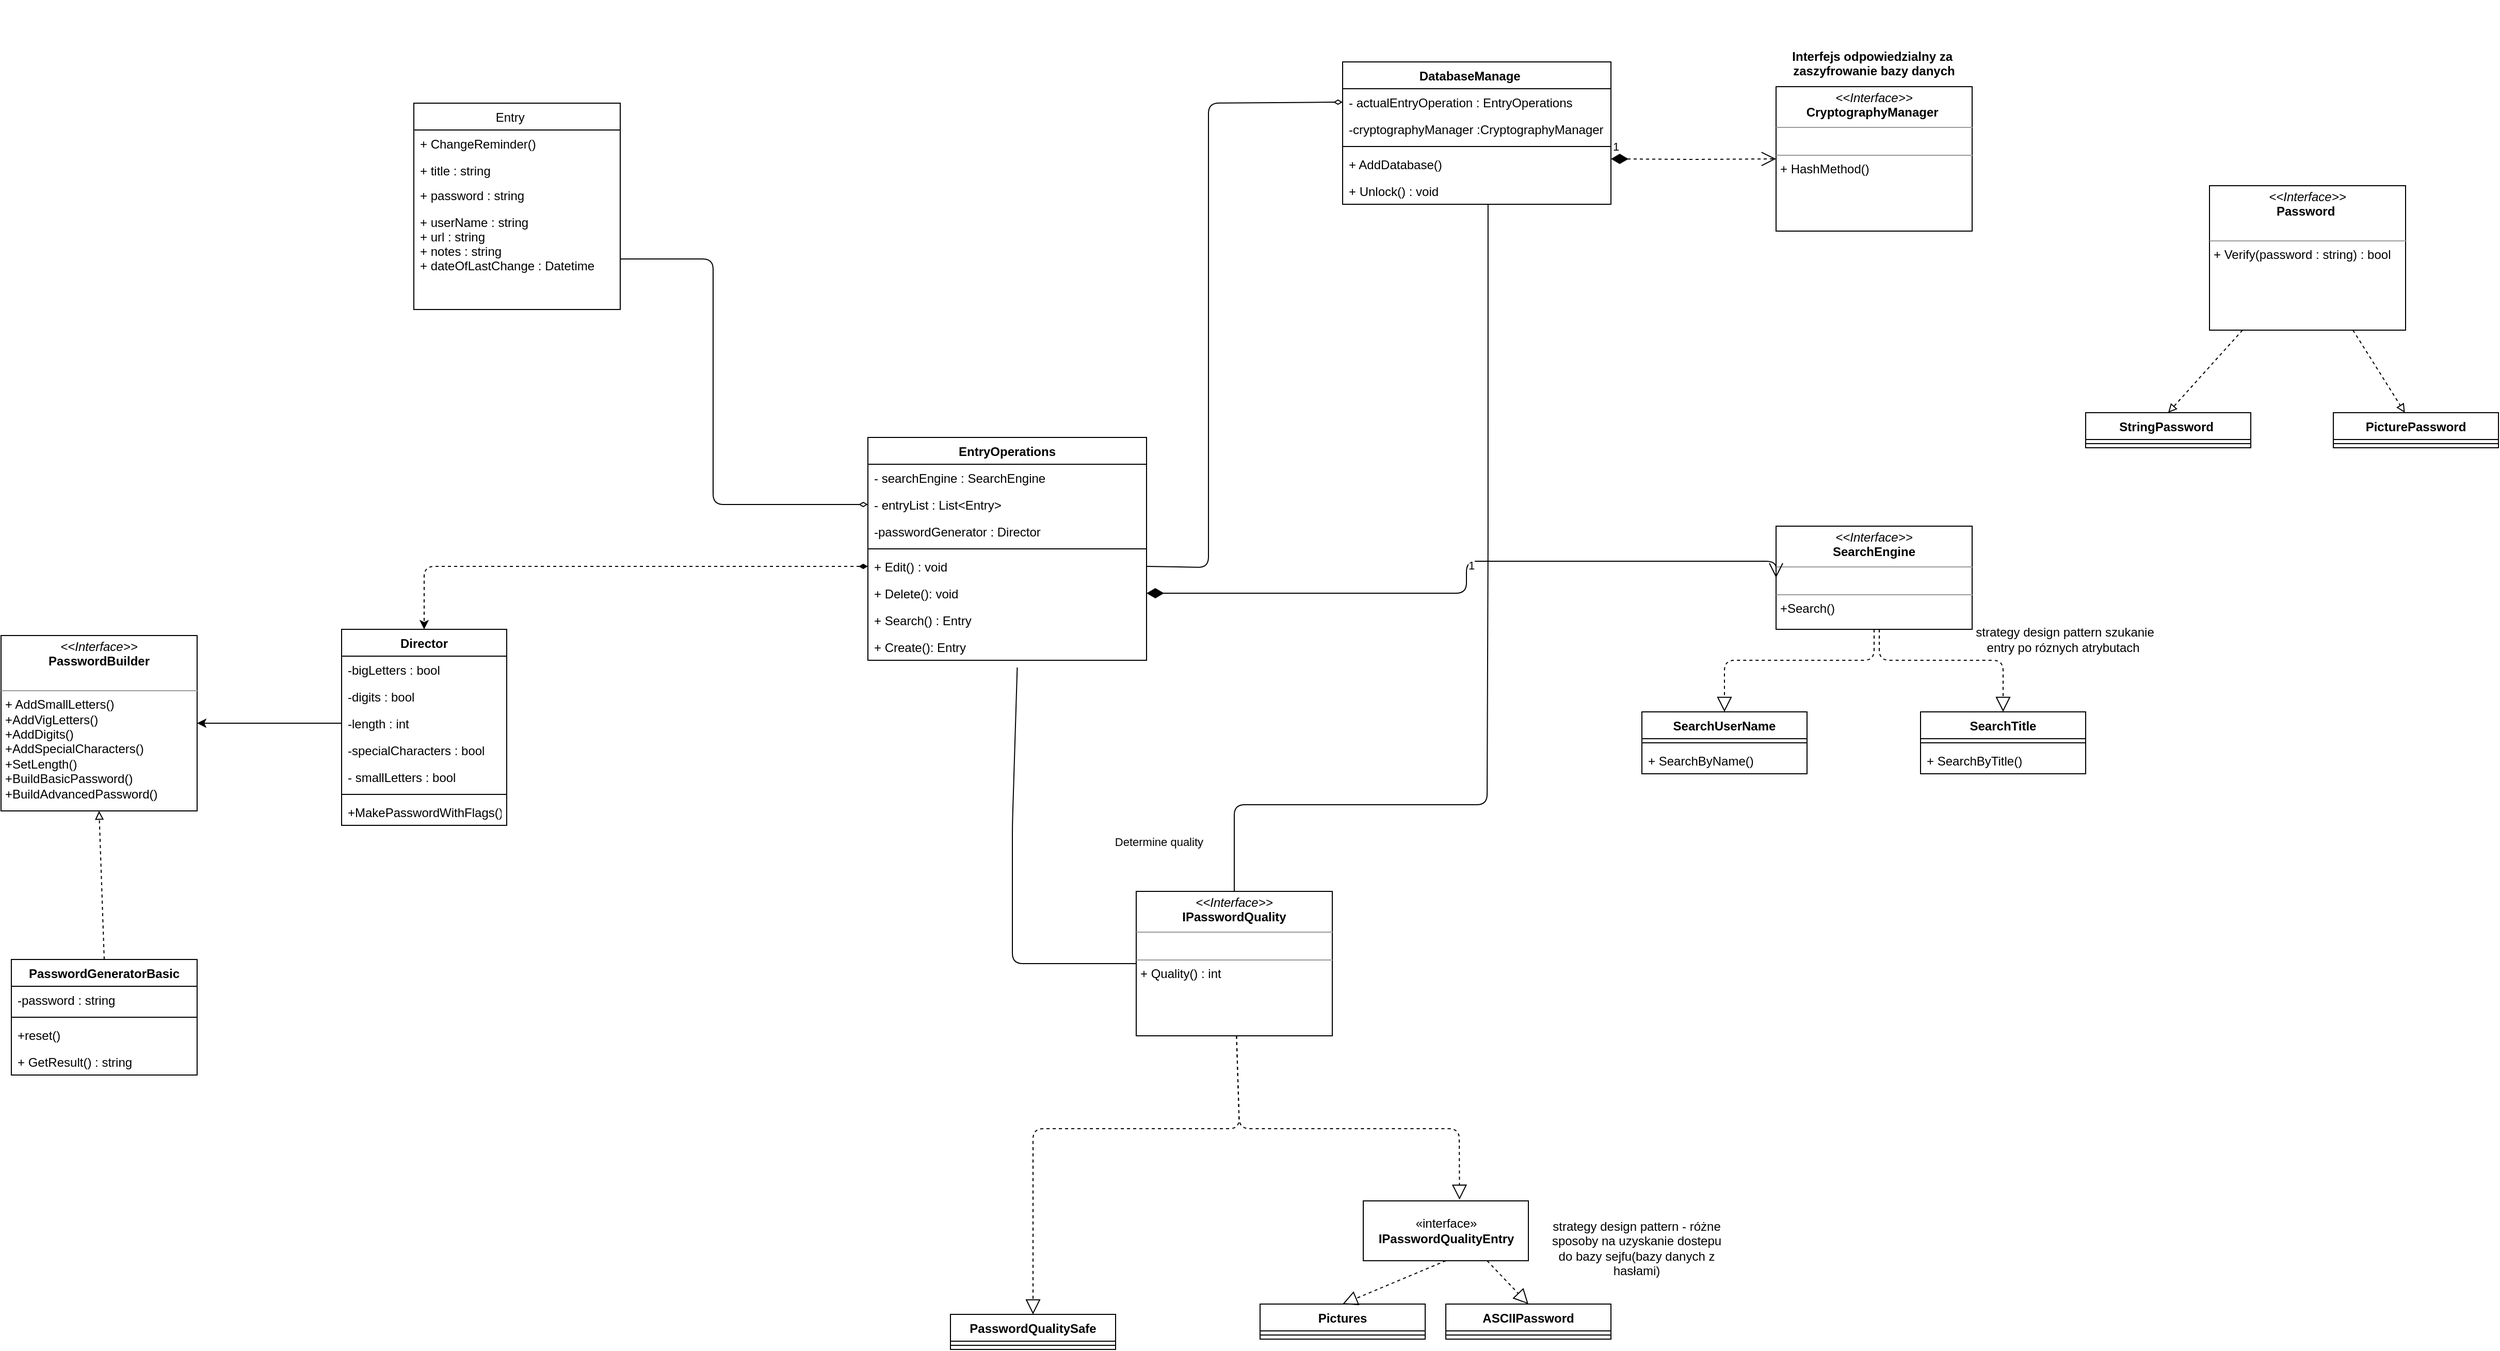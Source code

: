 <mxfile>
    <diagram id="n0T4ovBSpkRr5KuN8xxn" name="Page-1">
        <mxGraphModel dx="1094" dy="750" grid="1" gridSize="10" guides="0" tooltips="1" connect="1" arrows="1" fold="1" page="1" pageScale="1" pageWidth="3300" pageHeight="4681" math="0" shadow="0">
            <root>
                <mxCell id="0"/>
                <mxCell id="1" parent="0"/>
                <mxCell id="28" value="EntryOperations" style="swimlane;fontStyle=1;align=center;verticalAlign=top;childLayout=stackLayout;horizontal=1;startSize=26;horizontalStack=0;resizeParent=1;resizeParentMax=0;resizeLast=0;collapsible=1;marginBottom=0;spacingBottom=1;" parent="1" vertex="1">
                    <mxGeometry x="1590" y="824" width="270" height="216" as="geometry"/>
                </mxCell>
                <mxCell id="118" value="- searchEngine : SearchEngine&#10;" style="text;strokeColor=none;fillColor=none;align=left;verticalAlign=top;spacingLeft=4;spacingRight=4;overflow=hidden;rotatable=0;points=[[0,0.5],[1,0.5]];portConstraint=eastwest;" parent="28" vertex="1">
                    <mxGeometry y="26" width="270" height="26" as="geometry"/>
                </mxCell>
                <mxCell id="121" value="- entryList : List&lt;Entry&gt;" style="text;strokeColor=none;fillColor=none;align=left;verticalAlign=top;spacingLeft=4;spacingRight=4;overflow=hidden;rotatable=0;points=[[0,0.5],[1,0.5]];portConstraint=eastwest;" parent="28" vertex="1">
                    <mxGeometry y="52" width="270" height="26" as="geometry"/>
                </mxCell>
                <mxCell id="151" value="-passwordGenerator : Director&#10;" style="text;strokeColor=none;fillColor=none;align=left;verticalAlign=top;spacingLeft=4;spacingRight=4;overflow=hidden;rotatable=0;points=[[0,0.5],[1,0.5]];portConstraint=eastwest;" parent="28" vertex="1">
                    <mxGeometry y="78" width="270" height="26" as="geometry"/>
                </mxCell>
                <mxCell id="30" value="" style="line;strokeWidth=1;fillColor=none;align=left;verticalAlign=middle;spacingTop=-1;spacingLeft=3;spacingRight=3;rotatable=0;labelPosition=right;points=[];portConstraint=eastwest;strokeColor=inherit;" parent="28" vertex="1">
                    <mxGeometry y="104" width="270" height="8" as="geometry"/>
                </mxCell>
                <mxCell id="31" value="+ Edit() : void    " style="text;strokeColor=none;fillColor=none;align=left;verticalAlign=top;spacingLeft=4;spacingRight=4;overflow=hidden;rotatable=0;points=[[0,0.5],[1,0.5]];portConstraint=eastwest;" parent="28" vertex="1">
                    <mxGeometry y="112" width="270" height="26" as="geometry"/>
                </mxCell>
                <mxCell id="37" value="+ Delete(): void    " style="text;strokeColor=none;fillColor=none;align=left;verticalAlign=top;spacingLeft=4;spacingRight=4;overflow=hidden;rotatable=0;points=[[0,0.5],[1,0.5]];portConstraint=eastwest;" parent="28" vertex="1">
                    <mxGeometry y="138" width="270" height="26" as="geometry"/>
                </mxCell>
                <mxCell id="117" value="+ Search() : Entry " style="text;strokeColor=none;fillColor=none;align=left;verticalAlign=top;spacingLeft=4;spacingRight=4;overflow=hidden;rotatable=0;points=[[0,0.5],[1,0.5]];portConstraint=eastwest;" parent="28" vertex="1">
                    <mxGeometry y="164" width="270" height="26" as="geometry"/>
                </mxCell>
                <mxCell id="38" value="+ Create(): Entry" style="text;strokeColor=none;fillColor=none;align=left;verticalAlign=top;spacingLeft=4;spacingRight=4;overflow=hidden;rotatable=0;points=[[0,0.5],[1,0.5]];portConstraint=eastwest;" parent="28" vertex="1">
                    <mxGeometry y="190" width="270" height="26" as="geometry"/>
                </mxCell>
                <object label="Entry    " notes="" id="6">
                    <mxCell style="swimlane;fontStyle=0;childLayout=stackLayout;horizontal=1;startSize=26;fillColor=none;horizontalStack=0;resizeParent=1;resizeParentMax=0;resizeLast=0;collapsible=1;marginBottom=0;" parent="1" vertex="1">
                        <mxGeometry x="1150" y="500" width="200" height="200" as="geometry"/>
                    </mxCell>
                </object>
                <mxCell id="132" value="+ ChangeReminder()" style="text;strokeColor=none;fillColor=none;align=left;verticalAlign=top;spacingLeft=4;spacingRight=4;overflow=hidden;rotatable=0;points=[[0,0.5],[1,0.5]];portConstraint=eastwest;" parent="6" vertex="1">
                    <mxGeometry y="26" width="200" height="26" as="geometry"/>
                </mxCell>
                <mxCell id="7" value="+ title : string&#10;&#10;" style="text;strokeColor=none;fillColor=none;align=left;verticalAlign=top;spacingLeft=4;spacingRight=4;overflow=hidden;rotatable=0;points=[[0,0.5],[1,0.5]];portConstraint=eastwest;" parent="6" vertex="1">
                    <mxGeometry y="52" width="200" height="24" as="geometry"/>
                </mxCell>
                <mxCell id="8" value="+ password : string&#10;&#10;" style="text;strokeColor=none;fillColor=none;align=left;verticalAlign=top;spacingLeft=4;spacingRight=4;overflow=hidden;rotatable=0;points=[[0,0.5],[1,0.5]];portConstraint=eastwest;" parent="6" vertex="1">
                    <mxGeometry y="76" width="200" height="26" as="geometry"/>
                </mxCell>
                <mxCell id="9" value="+ userName : string&#10;+ url : string&#10;+ notes : string&#10;+ dateOfLastChange : Datetime" style="text;strokeColor=none;fillColor=none;align=left;verticalAlign=top;spacingLeft=4;spacingRight=4;overflow=hidden;rotatable=0;points=[[0,0.5],[1,0.5]];portConstraint=eastwest;" parent="6" vertex="1">
                    <mxGeometry y="102" width="200" height="98" as="geometry"/>
                </mxCell>
                <mxCell id="39" value="DatabaseManage    " style="swimlane;fontStyle=1;align=center;verticalAlign=top;childLayout=stackLayout;horizontal=1;startSize=26;horizontalStack=0;resizeParent=1;resizeParentMax=0;resizeLast=0;collapsible=1;marginBottom=0;gradientColor=none;" parent="1" vertex="1">
                    <mxGeometry x="2050" y="460" width="260" height="138" as="geometry"/>
                </mxCell>
                <mxCell id="130" value="- actualEntryOperation : EntryOperations " style="text;strokeColor=none;fillColor=none;align=left;verticalAlign=top;spacingLeft=4;spacingRight=4;overflow=hidden;rotatable=0;points=[[0,0.5],[1,0.5]];portConstraint=eastwest;" parent="39" vertex="1">
                    <mxGeometry y="26" width="260" height="26" as="geometry"/>
                </mxCell>
                <mxCell id="149" value="-cryptographyManager :CryptographyManager&#10; " style="text;strokeColor=none;fillColor=none;align=left;verticalAlign=top;spacingLeft=4;spacingRight=4;overflow=hidden;rotatable=0;points=[[0,0.5],[1,0.5]];portConstraint=eastwest;" parent="39" vertex="1">
                    <mxGeometry y="52" width="260" height="26" as="geometry"/>
                </mxCell>
                <mxCell id="41" value="" style="line;strokeWidth=1;fillColor=none;align=left;verticalAlign=middle;spacingTop=-1;spacingLeft=3;spacingRight=3;rotatable=0;labelPosition=right;points=[];portConstraint=eastwest;strokeColor=inherit;" parent="39" vertex="1">
                    <mxGeometry y="78" width="260" height="8" as="geometry"/>
                </mxCell>
                <mxCell id="42" value="+ AddDatabase() " style="text;strokeColor=none;fillColor=none;align=left;verticalAlign=top;spacingLeft=4;spacingRight=4;overflow=hidden;rotatable=0;points=[[0,0.5],[1,0.5]];portConstraint=eastwest;" parent="39" vertex="1">
                    <mxGeometry y="86" width="260" height="26" as="geometry"/>
                </mxCell>
                <mxCell id="45" value="+ Unlock() : void" style="text;strokeColor=none;fillColor=none;align=left;verticalAlign=top;spacingLeft=4;spacingRight=4;overflow=hidden;rotatable=0;points=[[0,0.5],[1,0.5]];portConstraint=eastwest;" parent="39" vertex="1">
                    <mxGeometry y="112" width="260" height="26" as="geometry"/>
                </mxCell>
                <mxCell id="192" style="edgeStyle=none;html=1;exitX=0;exitY=0.5;exitDx=0;exitDy=0;entryX=0.536;entryY=1.269;entryDx=0;entryDy=0;entryPerimeter=0;endArrow=none;endFill=0;" parent="1" source="56" target="38" edge="1">
                    <mxGeometry relative="1" as="geometry">
                        <Array as="points">
                            <mxPoint x="1730" y="1334"/>
                            <mxPoint x="1730" y="1200"/>
                        </Array>
                    </mxGeometry>
                </mxCell>
                <mxCell id="56" value="&lt;p style=&quot;margin:0px;margin-top:4px;text-align:center;&quot;&gt;&lt;i&gt;&amp;lt;&amp;lt;Interface&amp;gt;&amp;gt;&lt;/i&gt;&lt;br&gt;&lt;b&gt;IPasswordQuality&lt;/b&gt;&lt;/p&gt;&lt;hr size=&quot;1&quot;&gt;&lt;p style=&quot;margin:0px;margin-left:4px;&quot;&gt;&lt;br&gt;&lt;/p&gt;&lt;hr size=&quot;1&quot;&gt;&lt;p style=&quot;margin:0px;margin-left:4px;&quot;&gt;+ Quality() : int&lt;br&gt;&lt;/p&gt;" style="verticalAlign=top;align=left;overflow=fill;fontSize=12;fontFamily=Helvetica;html=1;gradientColor=none;" parent="1" vertex="1">
                    <mxGeometry x="1850" y="1264" width="190" height="140" as="geometry"/>
                </mxCell>
                <mxCell id="57" value="PasswordQualitySafe" style="swimlane;fontStyle=1;align=center;verticalAlign=top;childLayout=stackLayout;horizontal=1;startSize=26;horizontalStack=0;resizeParent=1;resizeParentMax=0;resizeLast=0;collapsible=1;marginBottom=0;gradientColor=none;" parent="1" vertex="1">
                    <mxGeometry x="1670" y="1674" width="160" height="34" as="geometry"/>
                </mxCell>
                <mxCell id="59" value="" style="line;strokeWidth=1;fillColor=none;align=left;verticalAlign=middle;spacingTop=-1;spacingLeft=3;spacingRight=3;rotatable=0;labelPosition=right;points=[];portConstraint=eastwest;strokeColor=inherit;" parent="57" vertex="1">
                    <mxGeometry y="26" width="160" height="8" as="geometry"/>
                </mxCell>
                <mxCell id="64" value="" style="endArrow=block;dashed=1;endFill=0;endSize=12;html=1;" parent="1" source="56" target="57" edge="1">
                    <mxGeometry width="160" relative="1" as="geometry">
                        <mxPoint x="1870" y="1434" as="sourcePoint"/>
                        <mxPoint x="2030" y="1434" as="targetPoint"/>
                        <Array as="points">
                            <mxPoint x="1950" y="1494"/>
                            <mxPoint x="1750" y="1494"/>
                        </Array>
                    </mxGeometry>
                </mxCell>
                <mxCell id="65" value="«interface»&lt;br&gt;&lt;b&gt;IPasswordQualityEntry&lt;/b&gt;" style="html=1;gradientColor=none;" parent="1" vertex="1">
                    <mxGeometry x="2070" y="1564" width="160" height="58" as="geometry"/>
                </mxCell>
                <mxCell id="66" value="" style="endArrow=block;dashed=1;endFill=0;endSize=12;html=1;entryX=0.583;entryY=-0.021;entryDx=0;entryDy=0;entryPerimeter=0;" parent="1" source="56" target="65" edge="1">
                    <mxGeometry width="160" relative="1" as="geometry">
                        <mxPoint x="1950" y="1414" as="sourcePoint"/>
                        <mxPoint x="2030" y="1534" as="targetPoint"/>
                        <Array as="points">
                            <mxPoint x="1950" y="1494"/>
                            <mxPoint x="2070" y="1494"/>
                            <mxPoint x="2163" y="1494"/>
                        </Array>
                    </mxGeometry>
                </mxCell>
                <mxCell id="67" value="Pictures" style="swimlane;fontStyle=1;align=center;verticalAlign=top;childLayout=stackLayout;horizontal=1;startSize=26;horizontalStack=0;resizeParent=1;resizeParentMax=0;resizeLast=0;collapsible=1;marginBottom=0;gradientColor=none;" parent="1" vertex="1">
                    <mxGeometry x="1970" y="1664" width="160" height="34" as="geometry"/>
                </mxCell>
                <mxCell id="69" value="" style="line;strokeWidth=1;fillColor=none;align=left;verticalAlign=middle;spacingTop=-1;spacingLeft=3;spacingRight=3;rotatable=0;labelPosition=right;points=[];portConstraint=eastwest;strokeColor=inherit;" parent="67" vertex="1">
                    <mxGeometry y="26" width="160" height="8" as="geometry"/>
                </mxCell>
                <mxCell id="71" value="ASCIIPassword&#10;" style="swimlane;fontStyle=1;align=center;verticalAlign=top;childLayout=stackLayout;horizontal=1;startSize=26;horizontalStack=0;resizeParent=1;resizeParentMax=0;resizeLast=0;collapsible=1;marginBottom=0;gradientColor=none;" parent="1" vertex="1">
                    <mxGeometry x="2150" y="1664" width="160" height="34" as="geometry"/>
                </mxCell>
                <mxCell id="73" value="" style="line;strokeWidth=1;fillColor=none;align=left;verticalAlign=middle;spacingTop=-1;spacingLeft=3;spacingRight=3;rotatable=0;labelPosition=right;points=[];portConstraint=eastwest;strokeColor=inherit;" parent="71" vertex="1">
                    <mxGeometry y="26" width="160" height="8" as="geometry"/>
                </mxCell>
                <mxCell id="75" value="" style="endArrow=block;dashed=1;endFill=0;endSize=12;html=1;exitX=0.5;exitY=1;exitDx=0;exitDy=0;entryX=0.5;entryY=0;entryDx=0;entryDy=0;" parent="1" source="65" target="67" edge="1">
                    <mxGeometry width="160" relative="1" as="geometry">
                        <mxPoint x="1870" y="1634" as="sourcePoint"/>
                        <mxPoint x="2030" y="1634" as="targetPoint"/>
                    </mxGeometry>
                </mxCell>
                <mxCell id="76" value="" style="endArrow=block;dashed=1;endFill=0;endSize=12;html=1;exitX=0.75;exitY=1;exitDx=0;exitDy=0;entryX=0.5;entryY=0;entryDx=0;entryDy=0;" parent="1" source="65" target="71" edge="1">
                    <mxGeometry width="160" relative="1" as="geometry">
                        <mxPoint x="1870" y="1634" as="sourcePoint"/>
                        <mxPoint x="2030" y="1634" as="targetPoint"/>
                        <Array as="points"/>
                    </mxGeometry>
                </mxCell>
                <mxCell id="77" value="" style="endArrow=none;html=1;edgeStyle=orthogonalEdgeStyle;exitX=0.542;exitY=0.981;exitDx=0;exitDy=0;exitPerimeter=0;entryX=0.5;entryY=0;entryDx=0;entryDy=0;" parent="1" source="45" target="56" edge="1">
                    <mxGeometry relative="1" as="geometry">
                        <mxPoint x="2220" y="690" as="sourcePoint"/>
                        <mxPoint x="1820" y="1210" as="targetPoint"/>
                        <Array as="points">
                            <mxPoint x="2191" y="931"/>
                            <mxPoint x="2190" y="931"/>
                            <mxPoint x="2190" y="1180"/>
                            <mxPoint x="1945" y="1180"/>
                        </Array>
                    </mxGeometry>
                </mxCell>
                <mxCell id="79" value="Determine quality" style="edgeLabel;resizable=0;html=1;align=right;verticalAlign=bottom;gradientColor=none;" parent="77" connectable="0" vertex="1">
                    <mxGeometry x="1" relative="1" as="geometry">
                        <mxPoint x="-30" y="-40" as="offset"/>
                    </mxGeometry>
                </mxCell>
                <mxCell id="88" value="&lt;p style=&quot;margin:0px;margin-top:4px;text-align:center;&quot;&gt;&lt;i&gt;&amp;lt;&amp;lt;Interface&amp;gt;&amp;gt;&lt;/i&gt;&lt;br&gt;&lt;b&gt;SearchEngine&lt;/b&gt;&lt;/p&gt;&lt;hr size=&quot;1&quot;&gt;&lt;p style=&quot;margin:0px;margin-left:4px;&quot;&gt;&lt;br&gt;&lt;/p&gt;&lt;hr size=&quot;1&quot;&gt;&lt;p style=&quot;margin:0px;margin-left:4px;&quot;&gt;+Search()&lt;/p&gt;" style="verticalAlign=top;align=left;overflow=fill;fontSize=12;fontFamily=Helvetica;html=1;gradientColor=none;" parent="1" vertex="1">
                    <mxGeometry x="2470" y="910" width="190" height="100" as="geometry"/>
                </mxCell>
                <mxCell id="89" value="SearchUserName&#10;" style="swimlane;fontStyle=1;align=center;verticalAlign=top;childLayout=stackLayout;horizontal=1;startSize=26;horizontalStack=0;resizeParent=1;resizeParentMax=0;resizeLast=0;collapsible=1;marginBottom=0;gradientColor=none;" parent="1" vertex="1">
                    <mxGeometry x="2340" y="1090" width="160" height="60" as="geometry"/>
                </mxCell>
                <mxCell id="91" value="" style="line;strokeWidth=1;fillColor=none;align=left;verticalAlign=middle;spacingTop=-1;spacingLeft=3;spacingRight=3;rotatable=0;labelPosition=right;points=[];portConstraint=eastwest;strokeColor=inherit;" parent="89" vertex="1">
                    <mxGeometry y="26" width="160" height="8" as="geometry"/>
                </mxCell>
                <mxCell id="92" value="+ SearchByName() " style="text;strokeColor=none;fillColor=none;align=left;verticalAlign=top;spacingLeft=4;spacingRight=4;overflow=hidden;rotatable=0;points=[[0,0.5],[1,0.5]];portConstraint=eastwest;" parent="89" vertex="1">
                    <mxGeometry y="34" width="160" height="26" as="geometry"/>
                </mxCell>
                <mxCell id="93" value="SearchTitle" style="swimlane;fontStyle=1;align=center;verticalAlign=top;childLayout=stackLayout;horizontal=1;startSize=26;horizontalStack=0;resizeParent=1;resizeParentMax=0;resizeLast=0;collapsible=1;marginBottom=0;gradientColor=none;" parent="1" vertex="1">
                    <mxGeometry x="2610" y="1090" width="160" height="60" as="geometry"/>
                </mxCell>
                <mxCell id="95" value="" style="line;strokeWidth=1;fillColor=none;align=left;verticalAlign=middle;spacingTop=-1;spacingLeft=3;spacingRight=3;rotatable=0;labelPosition=right;points=[];portConstraint=eastwest;strokeColor=inherit;" parent="93" vertex="1">
                    <mxGeometry y="26" width="160" height="8" as="geometry"/>
                </mxCell>
                <mxCell id="96" value="+ SearchByTitle()" style="text;strokeColor=none;fillColor=none;align=left;verticalAlign=top;spacingLeft=4;spacingRight=4;overflow=hidden;rotatable=0;points=[[0,0.5],[1,0.5]];portConstraint=eastwest;" parent="93" vertex="1">
                    <mxGeometry y="34" width="160" height="26" as="geometry"/>
                </mxCell>
                <mxCell id="97" value="" style="endArrow=block;dashed=1;endFill=0;endSize=12;html=1;exitX=0.5;exitY=1;exitDx=0;exitDy=0;entryX=0.5;entryY=0;entryDx=0;entryDy=0;" parent="1" source="88" target="89" edge="1">
                    <mxGeometry width="160" relative="1" as="geometry">
                        <mxPoint x="2460" y="1070" as="sourcePoint"/>
                        <mxPoint x="2620" y="1070" as="targetPoint"/>
                        <Array as="points">
                            <mxPoint x="2565" y="1040"/>
                            <mxPoint x="2500" y="1040"/>
                            <mxPoint x="2420" y="1040"/>
                        </Array>
                    </mxGeometry>
                </mxCell>
                <mxCell id="98" value="" style="endArrow=block;dashed=1;endFill=0;endSize=12;html=1;entryX=0.5;entryY=0;entryDx=0;entryDy=0;" parent="1" target="93" edge="1">
                    <mxGeometry width="160" relative="1" as="geometry">
                        <mxPoint x="2570" y="1010" as="sourcePoint"/>
                        <mxPoint x="2730" y="1040" as="targetPoint"/>
                        <Array as="points">
                            <mxPoint x="2570" y="1040"/>
                            <mxPoint x="2690" y="1040"/>
                        </Array>
                    </mxGeometry>
                </mxCell>
                <mxCell id="99" value="strategy design pattern - różne sposoby na uzyskanie dostepu do bazy sejfu(bazy danych z hasłami)" style="text;html=1;strokeColor=none;fillColor=none;align=center;verticalAlign=middle;whiteSpace=wrap;rounded=0;" parent="1" vertex="1">
                    <mxGeometry x="2250" y="1564" width="170" height="92" as="geometry"/>
                </mxCell>
                <mxCell id="102" value="strategy design pattern szukanie entry po róznych atrybutach&amp;nbsp;" style="text;html=1;strokeColor=none;fillColor=none;align=center;verticalAlign=middle;whiteSpace=wrap;rounded=0;" parent="1" vertex="1">
                    <mxGeometry x="2660" y="950" width="180" height="140" as="geometry"/>
                </mxCell>
                <mxCell id="173" style="edgeStyle=none;html=1;exitX=0.5;exitY=0;exitDx=0;exitDy=0;entryX=0.5;entryY=1;entryDx=0;entryDy=0;endArrow=block;endFill=0;dashed=1;" parent="1" source="107" target="164" edge="1">
                    <mxGeometry relative="1" as="geometry"/>
                </mxCell>
                <mxCell id="107" value="PasswordGeneratorBasic" style="swimlane;fontStyle=1;align=center;verticalAlign=top;childLayout=stackLayout;horizontal=1;startSize=26;horizontalStack=0;resizeParent=1;resizeParentMax=0;resizeLast=0;collapsible=1;marginBottom=0;gradientColor=none;" parent="1" vertex="1">
                    <mxGeometry x="760" y="1330" width="180" height="112" as="geometry"/>
                </mxCell>
                <mxCell id="176" value="-password : string" style="text;strokeColor=none;fillColor=none;align=left;verticalAlign=top;spacingLeft=4;spacingRight=4;overflow=hidden;rotatable=0;points=[[0,0.5],[1,0.5]];portConstraint=eastwest;" parent="107" vertex="1">
                    <mxGeometry y="26" width="180" height="26" as="geometry"/>
                </mxCell>
                <mxCell id="109" value="" style="line;strokeWidth=1;fillColor=none;align=left;verticalAlign=middle;spacingTop=-1;spacingLeft=3;spacingRight=3;rotatable=0;labelPosition=right;points=[];portConstraint=eastwest;strokeColor=inherit;" parent="107" vertex="1">
                    <mxGeometry y="52" width="180" height="8" as="geometry"/>
                </mxCell>
                <mxCell id="177" value="+reset()" style="text;strokeColor=none;fillColor=none;align=left;verticalAlign=top;spacingLeft=4;spacingRight=4;overflow=hidden;rotatable=0;points=[[0,0.5],[1,0.5]];portConstraint=eastwest;" parent="107" vertex="1">
                    <mxGeometry y="60" width="180" height="26" as="geometry"/>
                </mxCell>
                <mxCell id="110" value="+ GetResult() : string" style="text;strokeColor=none;fillColor=none;align=left;verticalAlign=top;spacingLeft=4;spacingRight=4;overflow=hidden;rotatable=0;points=[[0,0.5],[1,0.5]];portConstraint=eastwest;" parent="107" vertex="1">
                    <mxGeometry y="86" width="180" height="26" as="geometry"/>
                </mxCell>
                <mxCell id="120" value="1" style="endArrow=open;html=1;endSize=12;startArrow=diamondThin;startSize=14;startFill=1;edgeStyle=orthogonalEdgeStyle;align=left;verticalAlign=bottom;exitX=1;exitY=0.5;exitDx=0;exitDy=0;entryX=0;entryY=0.5;entryDx=0;entryDy=0;" parent="1" source="37" target="88" edge="1">
                    <mxGeometry relative="1" as="geometry">
                        <mxPoint x="1860" y="574" as="sourcePoint"/>
                        <mxPoint x="2020" y="574" as="targetPoint"/>
                        <Array as="points">
                            <mxPoint x="2170" y="975"/>
                            <mxPoint x="2170" y="944"/>
                        </Array>
                    </mxGeometry>
                </mxCell>
                <mxCell id="123" style="edgeStyle=none;html=1;exitX=1;exitY=0.5;exitDx=0;exitDy=0;entryX=0;entryY=0.5;entryDx=0;entryDy=0;endArrow=diamondThin;endFill=0;" parent="1" source="9" target="121" edge="1">
                    <mxGeometry relative="1" as="geometry">
                        <Array as="points">
                            <mxPoint x="1440" y="651"/>
                            <mxPoint x="1440" y="889"/>
                        </Array>
                    </mxGeometry>
                </mxCell>
                <mxCell id="129" style="edgeStyle=none;html=1;entryX=0;entryY=0.5;entryDx=0;entryDy=0;endArrow=diamondThin;endFill=0;exitX=1;exitY=0.5;exitDx=0;exitDy=0;" parent="1" source="31" target="130" edge="1">
                    <mxGeometry relative="1" as="geometry">
                        <mxPoint x="2070" y="793.0" as="targetPoint"/>
                        <Array as="points">
                            <mxPoint x="1920" y="950"/>
                            <mxPoint x="1920" y="500"/>
                        </Array>
                    </mxGeometry>
                </mxCell>
                <mxCell id="148" value="&lt;p style=&quot;margin:0px;margin-top:4px;text-align:center;&quot;&gt;&lt;i&gt;&amp;lt;&amp;lt;Interface&amp;gt;&amp;gt;&lt;/i&gt;&lt;br&gt;&lt;b&gt;CryptographyManager&amp;nbsp;&lt;/b&gt;&lt;/p&gt;&lt;hr size=&quot;1&quot;&gt;&lt;p style=&quot;margin:0px;margin-left:4px;&quot;&gt;&lt;br&gt;&lt;/p&gt;&lt;hr size=&quot;1&quot;&gt;&lt;p style=&quot;margin:0px;margin-left:4px;&quot;&gt;+ HashMethod()&amp;nbsp;&lt;br&gt;&lt;br&gt;&lt;/p&gt;" style="verticalAlign=top;align=left;overflow=fill;fontSize=12;fontFamily=Helvetica;html=1;gradientColor=none;" parent="1" vertex="1">
                    <mxGeometry x="2470" y="484" width="190" height="140" as="geometry"/>
                </mxCell>
                <mxCell id="150" value="1" style="endArrow=open;html=1;endSize=12;startArrow=diamondThin;startSize=14;startFill=1;edgeStyle=orthogonalEdgeStyle;align=left;verticalAlign=bottom;dashed=1;" parent="1" target="148" edge="1">
                    <mxGeometry x="-1" y="3" relative="1" as="geometry">
                        <mxPoint x="2310" y="554" as="sourcePoint"/>
                        <mxPoint x="2470" y="554" as="targetPoint"/>
                        <Array as="points"/>
                    </mxGeometry>
                </mxCell>
                <mxCell id="164" value="&lt;p style=&quot;margin:0px;margin-top:4px;text-align:center;&quot;&gt;&lt;i&gt;&amp;lt;&amp;lt;Interface&amp;gt;&amp;gt;&lt;/i&gt;&lt;br&gt;&lt;b&gt;PasswordBuilder&lt;/b&gt;&lt;/p&gt;&lt;p style=&quot;margin:0px;margin-left:4px;&quot;&gt;&lt;br&gt;&lt;/p&gt;&lt;hr size=&quot;1&quot;&gt;&lt;p style=&quot;margin:0px;margin-left:4px;&quot;&gt;+ AddSmallLetters()&lt;br&gt;&lt;/p&gt;&lt;p style=&quot;margin:0px;margin-left:4px;&quot;&gt;+AddVigLetters()&lt;/p&gt;&lt;p style=&quot;margin:0px;margin-left:4px;&quot;&gt;+AddDigits()&lt;/p&gt;&lt;p style=&quot;margin:0px;margin-left:4px;&quot;&gt;+AddSpecialCharacters()&lt;/p&gt;&lt;p style=&quot;margin:0px;margin-left:4px;&quot;&gt;+SetLength()&lt;/p&gt;&lt;p style=&quot;margin:0px;margin-left:4px;&quot;&gt;+BuildBasicPassword()&lt;/p&gt;&lt;p style=&quot;margin:0px;margin-left:4px;&quot;&gt;+BuildAdvancedPassword()&lt;/p&gt;" style="verticalAlign=top;align=left;overflow=fill;fontSize=12;fontFamily=Helvetica;html=1;" parent="1" vertex="1">
                    <mxGeometry x="750" y="1016" width="190" height="170" as="geometry"/>
                </mxCell>
                <mxCell id="165" value="Director" style="swimlane;fontStyle=1;align=center;verticalAlign=top;childLayout=stackLayout;horizontal=1;startSize=26;horizontalStack=0;resizeParent=1;resizeParentMax=0;resizeLast=0;collapsible=1;marginBottom=0;" parent="1" vertex="1">
                    <mxGeometry x="1080" y="1010" width="160" height="190" as="geometry"/>
                </mxCell>
                <mxCell id="111" value="-bigLetters : bool" style="text;strokeColor=none;fillColor=none;align=left;verticalAlign=top;spacingLeft=4;spacingRight=4;overflow=hidden;rotatable=0;points=[[0,0.5],[1,0.5]];portConstraint=eastwest;" parent="165" vertex="1">
                    <mxGeometry y="26" width="160" height="26" as="geometry"/>
                </mxCell>
                <mxCell id="114" value="-digits : bool " style="text;strokeColor=none;fillColor=none;align=left;verticalAlign=top;spacingLeft=4;spacingRight=4;overflow=hidden;rotatable=0;points=[[0,0.5],[1,0.5]];portConstraint=eastwest;" parent="165" vertex="1">
                    <mxGeometry y="52" width="160" height="26" as="geometry"/>
                </mxCell>
                <mxCell id="112" value="-length : int" style="text;strokeColor=none;fillColor=none;align=left;verticalAlign=top;spacingLeft=4;spacingRight=4;overflow=hidden;rotatable=0;points=[[0,0.5],[1,0.5]];portConstraint=eastwest;" parent="165" vertex="1">
                    <mxGeometry y="78" width="160" height="26" as="geometry"/>
                </mxCell>
                <mxCell id="108" value="-specialCharacters : bool" style="text;strokeColor=none;fillColor=none;align=left;verticalAlign=top;spacingLeft=4;spacingRight=4;overflow=hidden;rotatable=0;points=[[0,0.5],[1,0.5]];portConstraint=eastwest;" parent="165" vertex="1">
                    <mxGeometry y="104" width="160" height="26" as="geometry"/>
                </mxCell>
                <mxCell id="169" value="- smallLetters : bool" style="text;strokeColor=none;fillColor=none;align=left;verticalAlign=top;spacingLeft=4;spacingRight=4;overflow=hidden;rotatable=0;points=[[0,0.5],[1,0.5]];portConstraint=eastwest;" parent="165" vertex="1">
                    <mxGeometry y="130" width="160" height="26" as="geometry"/>
                </mxCell>
                <mxCell id="167" value="" style="line;strokeWidth=1;fillColor=none;align=left;verticalAlign=middle;spacingTop=-1;spacingLeft=3;spacingRight=3;rotatable=0;labelPosition=right;points=[];portConstraint=eastwest;strokeColor=inherit;" parent="165" vertex="1">
                    <mxGeometry y="156" width="160" height="8" as="geometry"/>
                </mxCell>
                <mxCell id="168" value="+MakePasswordWithFlags()" style="text;strokeColor=none;fillColor=none;align=left;verticalAlign=top;spacingLeft=4;spacingRight=4;overflow=hidden;rotatable=0;points=[[0,0.5],[1,0.5]];portConstraint=eastwest;" parent="165" vertex="1">
                    <mxGeometry y="164" width="160" height="26" as="geometry"/>
                </mxCell>
                <mxCell id="171" style="edgeStyle=none;html=1;exitX=0;exitY=0.5;exitDx=0;exitDy=0;entryX=1;entryY=0.5;entryDx=0;entryDy=0;" parent="1" source="112" target="164" edge="1">
                    <mxGeometry relative="1" as="geometry"/>
                </mxCell>
                <mxCell id="175" style="edgeStyle=none;html=1;exitX=0;exitY=0.5;exitDx=0;exitDy=0;entryX=0.5;entryY=0;entryDx=0;entryDy=0;endArrow=classic;endFill=1;startArrow=diamondThin;startFill=1;dashed=1;" parent="1" source="31" target="165" edge="1">
                    <mxGeometry relative="1" as="geometry">
                        <Array as="points">
                            <mxPoint x="1160" y="949"/>
                        </Array>
                    </mxGeometry>
                </mxCell>
                <mxCell id="178" value="Interfejs odpowiedzialny za  &#10;zaszyfrowanie bazy danych&#10;" style="text;align=center;fontStyle=1;verticalAlign=middle;spacingLeft=3;spacingRight=3;strokeColor=none;rotatable=0;points=[[0,0.5],[1,0.5]];portConstraint=eastwest;" parent="1" vertex="1">
                    <mxGeometry x="2460" y="400" width="210" height="136" as="geometry"/>
                </mxCell>
                <mxCell id="179" style="edgeStyle=none;html=1;entryX=0.5;entryY=0;entryDx=0;entryDy=0;endArrow=block;endFill=0;dashed=1;" parent="1" source="181" target="182" edge="1">
                    <mxGeometry relative="1" as="geometry"/>
                </mxCell>
                <mxCell id="180" style="edgeStyle=none;html=1;dashed=1;endArrow=block;endFill=0;" parent="1" source="181" target="184" edge="1">
                    <mxGeometry relative="1" as="geometry"/>
                </mxCell>
                <mxCell id="181" value="&lt;p style=&quot;margin:0px;margin-top:4px;text-align:center;&quot;&gt;&lt;i&gt;&amp;lt;&amp;lt;Interface&amp;gt;&amp;gt;&lt;/i&gt;&lt;br&gt;&lt;b&gt;Password&amp;nbsp;&lt;/b&gt;&lt;/p&gt;&lt;br&gt;&lt;hr size=&quot;1&quot;&gt;&lt;p style=&quot;margin:0px;margin-left:4px;&quot;&gt;+ Verify(password : string) : bool&amp;nbsp;&lt;br&gt;&lt;/p&gt;" style="verticalAlign=top;align=left;overflow=fill;fontSize=12;fontFamily=Helvetica;html=1;gradientColor=none;" parent="1" vertex="1">
                    <mxGeometry x="2890" y="580" width="190" height="140" as="geometry"/>
                </mxCell>
                <mxCell id="182" value="StringPassword &#10;" style="swimlane;fontStyle=1;align=center;verticalAlign=top;childLayout=stackLayout;horizontal=1;startSize=26;horizontalStack=0;resizeParent=1;resizeParentMax=0;resizeLast=0;collapsible=1;marginBottom=0;gradientColor=none;" parent="1" vertex="1">
                    <mxGeometry x="2770" y="800" width="160" height="34" as="geometry"/>
                </mxCell>
                <mxCell id="183" value="" style="line;strokeWidth=1;fillColor=none;align=left;verticalAlign=middle;spacingTop=-1;spacingLeft=3;spacingRight=3;rotatable=0;labelPosition=right;points=[];portConstraint=eastwest;strokeColor=inherit;" parent="182" vertex="1">
                    <mxGeometry y="26" width="160" height="8" as="geometry"/>
                </mxCell>
                <mxCell id="184" value="PicturePassword" style="swimlane;fontStyle=1;align=center;verticalAlign=top;childLayout=stackLayout;horizontal=1;startSize=26;horizontalStack=0;resizeParent=1;resizeParentMax=0;resizeLast=0;collapsible=1;marginBottom=0;gradientColor=none;" parent="1" vertex="1">
                    <mxGeometry x="3010" y="800" width="160" height="34" as="geometry"/>
                </mxCell>
                <mxCell id="185" value="" style="line;strokeWidth=1;fillColor=none;align=left;verticalAlign=middle;spacingTop=-1;spacingLeft=3;spacingRight=3;rotatable=0;labelPosition=right;points=[];portConstraint=eastwest;strokeColor=inherit;" parent="184" vertex="1">
                    <mxGeometry y="26" width="160" height="8" as="geometry"/>
                </mxCell>
            </root>
        </mxGraphModel>
    </diagram>
</mxfile>